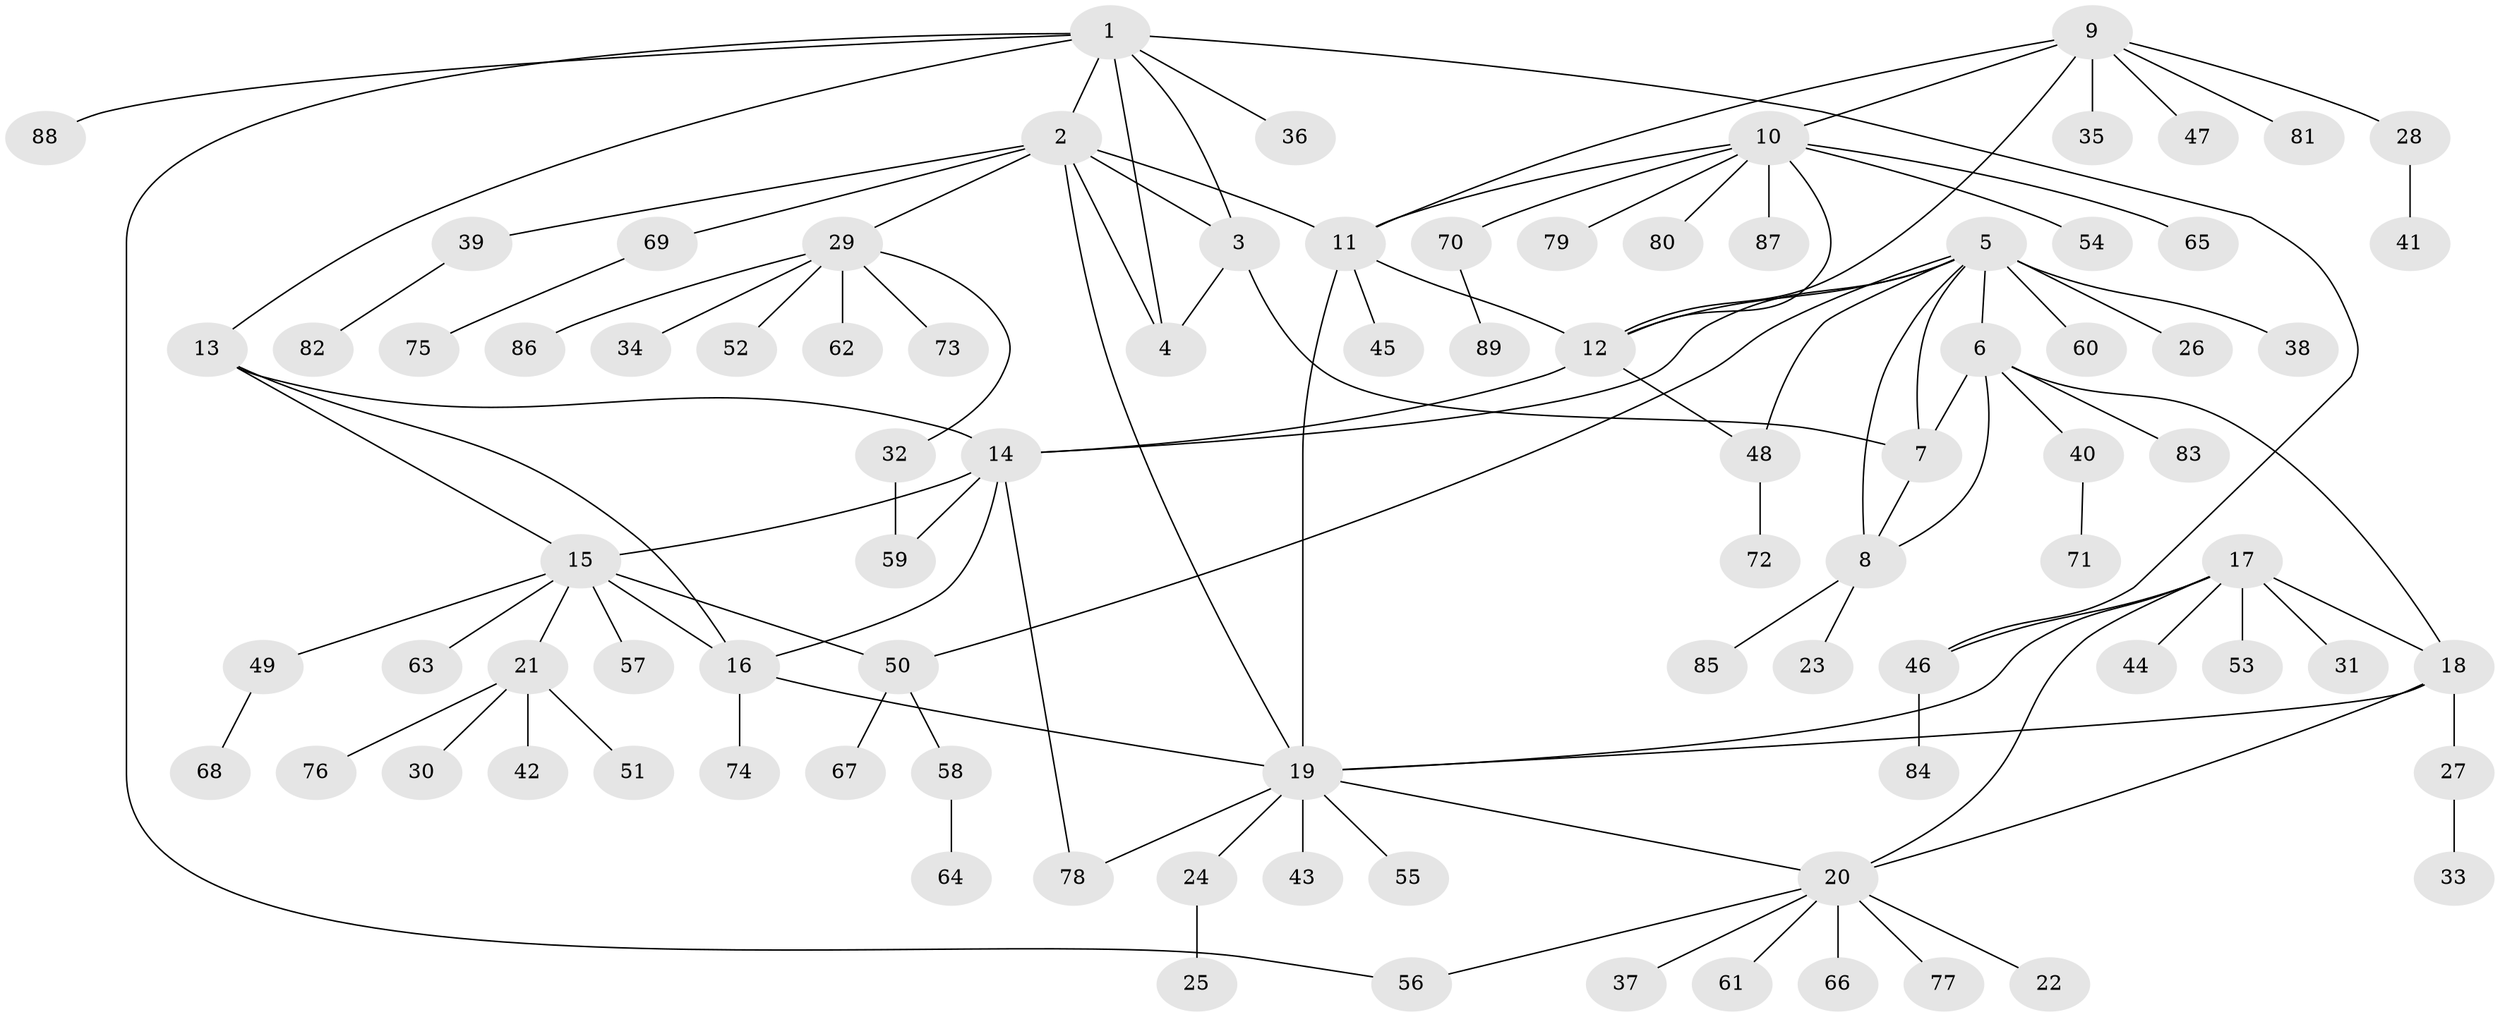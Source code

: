 // Generated by graph-tools (version 1.1) at 2025/50/03/09/25 03:50:34]
// undirected, 89 vertices, 115 edges
graph export_dot {
graph [start="1"]
  node [color=gray90,style=filled];
  1;
  2;
  3;
  4;
  5;
  6;
  7;
  8;
  9;
  10;
  11;
  12;
  13;
  14;
  15;
  16;
  17;
  18;
  19;
  20;
  21;
  22;
  23;
  24;
  25;
  26;
  27;
  28;
  29;
  30;
  31;
  32;
  33;
  34;
  35;
  36;
  37;
  38;
  39;
  40;
  41;
  42;
  43;
  44;
  45;
  46;
  47;
  48;
  49;
  50;
  51;
  52;
  53;
  54;
  55;
  56;
  57;
  58;
  59;
  60;
  61;
  62;
  63;
  64;
  65;
  66;
  67;
  68;
  69;
  70;
  71;
  72;
  73;
  74;
  75;
  76;
  77;
  78;
  79;
  80;
  81;
  82;
  83;
  84;
  85;
  86;
  87;
  88;
  89;
  1 -- 2;
  1 -- 3;
  1 -- 4;
  1 -- 13;
  1 -- 36;
  1 -- 46;
  1 -- 56;
  1 -- 88;
  2 -- 3;
  2 -- 4;
  2 -- 11;
  2 -- 19;
  2 -- 29;
  2 -- 39;
  2 -- 69;
  3 -- 4;
  3 -- 7;
  5 -- 6;
  5 -- 7;
  5 -- 8;
  5 -- 12;
  5 -- 14;
  5 -- 26;
  5 -- 38;
  5 -- 48;
  5 -- 50;
  5 -- 60;
  6 -- 7;
  6 -- 8;
  6 -- 18;
  6 -- 40;
  6 -- 83;
  7 -- 8;
  8 -- 23;
  8 -- 85;
  9 -- 10;
  9 -- 11;
  9 -- 12;
  9 -- 28;
  9 -- 35;
  9 -- 47;
  9 -- 81;
  10 -- 11;
  10 -- 12;
  10 -- 54;
  10 -- 65;
  10 -- 70;
  10 -- 79;
  10 -- 80;
  10 -- 87;
  11 -- 12;
  11 -- 19;
  11 -- 45;
  12 -- 14;
  12 -- 48;
  13 -- 14;
  13 -- 15;
  13 -- 16;
  14 -- 15;
  14 -- 16;
  14 -- 59;
  14 -- 78;
  15 -- 16;
  15 -- 21;
  15 -- 49;
  15 -- 50;
  15 -- 57;
  15 -- 63;
  16 -- 19;
  16 -- 74;
  17 -- 18;
  17 -- 19;
  17 -- 20;
  17 -- 31;
  17 -- 44;
  17 -- 46;
  17 -- 53;
  18 -- 19;
  18 -- 20;
  18 -- 27;
  19 -- 20;
  19 -- 24;
  19 -- 43;
  19 -- 55;
  19 -- 78;
  20 -- 22;
  20 -- 37;
  20 -- 56;
  20 -- 61;
  20 -- 66;
  20 -- 77;
  21 -- 30;
  21 -- 42;
  21 -- 51;
  21 -- 76;
  24 -- 25;
  27 -- 33;
  28 -- 41;
  29 -- 32;
  29 -- 34;
  29 -- 52;
  29 -- 62;
  29 -- 73;
  29 -- 86;
  32 -- 59;
  39 -- 82;
  40 -- 71;
  46 -- 84;
  48 -- 72;
  49 -- 68;
  50 -- 58;
  50 -- 67;
  58 -- 64;
  69 -- 75;
  70 -- 89;
}
